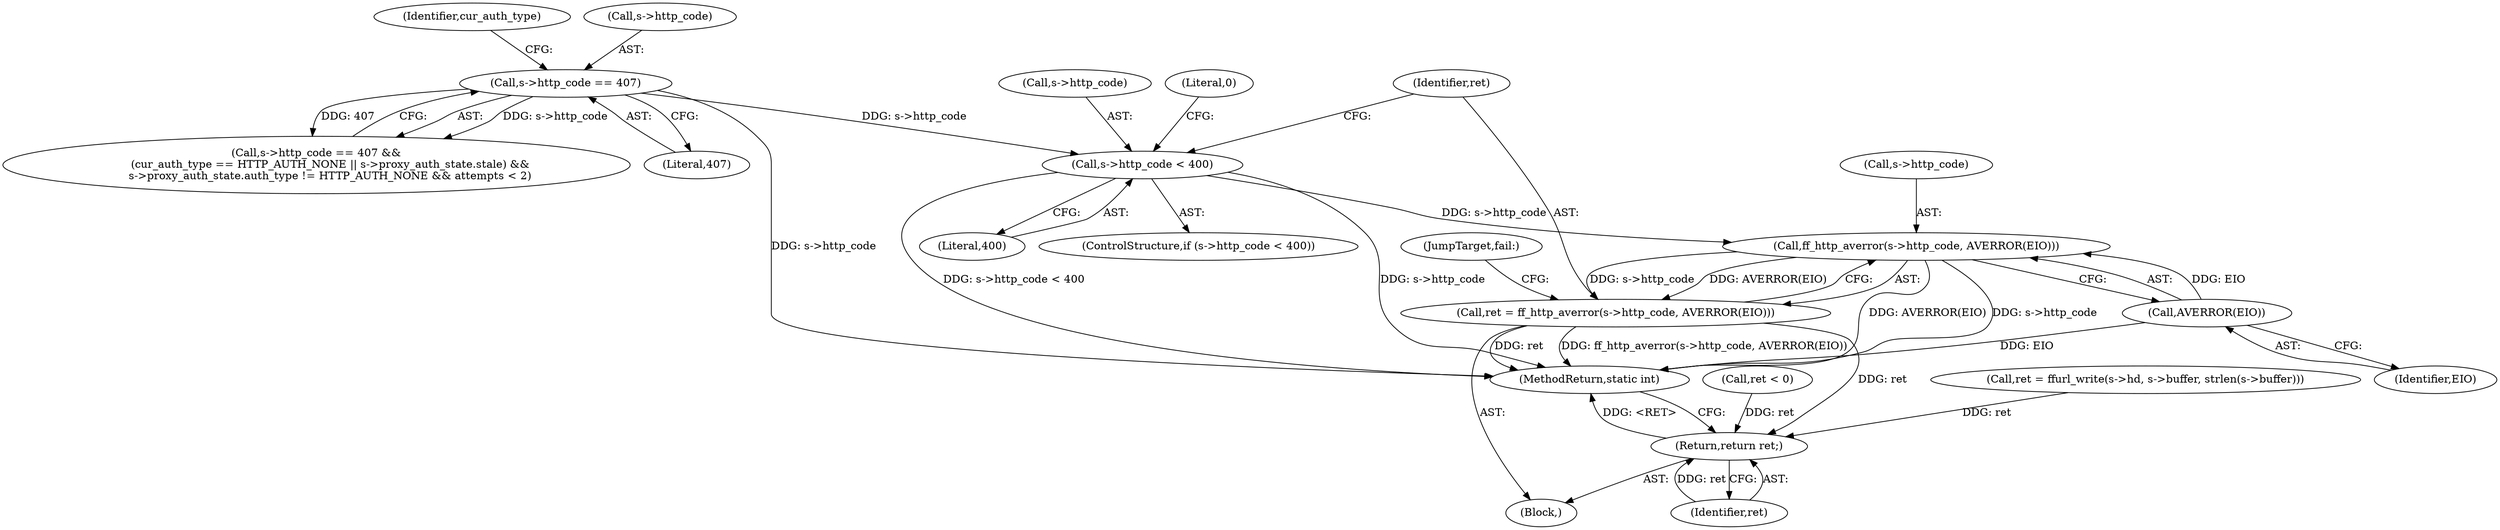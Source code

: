 digraph "0_FFmpeg_2a05c8f813de6f2278827734bf8102291e7484aa_2@pointer" {
"1000357" [label="(Call,ff_http_averror(s->http_code, AVERROR(EIO)))"];
"1000348" [label="(Call,s->http_code < 400)"];
"1000314" [label="(Call,s->http_code == 407)"];
"1000361" [label="(Call,AVERROR(EIO))"];
"1000355" [label="(Call,ret = ff_http_averror(s->http_code, AVERROR(EIO)))"];
"1000366" [label="(Return,return ret;)"];
"1000368" [label="(MethodReturn,static int)"];
"1000352" [label="(Literal,400)"];
"1000252" [label="(Call,ret = ffurl_write(s->hd, s->buffer, strlen(s->buffer)))"];
"1000361" [label="(Call,AVERROR(EIO))"];
"1000349" [label="(Call,s->http_code)"];
"1000347" [label="(ControlStructure,if (s->http_code < 400))"];
"1000357" [label="(Call,ff_http_averror(s->http_code, AVERROR(EIO)))"];
"1000306" [label="(Call,ret < 0)"];
"1000348" [label="(Call,s->http_code < 400)"];
"1000322" [label="(Identifier,cur_auth_type)"];
"1000315" [label="(Call,s->http_code)"];
"1000356" [label="(Identifier,ret)"];
"1000354" [label="(Literal,0)"];
"1000318" [label="(Literal,407)"];
"1000362" [label="(Identifier,EIO)"];
"1000363" [label="(JumpTarget,fail:)"];
"1000314" [label="(Call,s->http_code == 407)"];
"1000355" [label="(Call,ret = ff_http_averror(s->http_code, AVERROR(EIO)))"];
"1000105" [label="(Block,)"];
"1000313" [label="(Call,s->http_code == 407 &&\n        (cur_auth_type == HTTP_AUTH_NONE || s->proxy_auth_state.stale) &&\n        s->proxy_auth_state.auth_type != HTTP_AUTH_NONE && attempts < 2)"];
"1000367" [label="(Identifier,ret)"];
"1000366" [label="(Return,return ret;)"];
"1000358" [label="(Call,s->http_code)"];
"1000357" -> "1000355"  [label="AST: "];
"1000357" -> "1000361"  [label="CFG: "];
"1000358" -> "1000357"  [label="AST: "];
"1000361" -> "1000357"  [label="AST: "];
"1000355" -> "1000357"  [label="CFG: "];
"1000357" -> "1000368"  [label="DDG: AVERROR(EIO)"];
"1000357" -> "1000368"  [label="DDG: s->http_code"];
"1000357" -> "1000355"  [label="DDG: s->http_code"];
"1000357" -> "1000355"  [label="DDG: AVERROR(EIO)"];
"1000348" -> "1000357"  [label="DDG: s->http_code"];
"1000361" -> "1000357"  [label="DDG: EIO"];
"1000348" -> "1000347"  [label="AST: "];
"1000348" -> "1000352"  [label="CFG: "];
"1000349" -> "1000348"  [label="AST: "];
"1000352" -> "1000348"  [label="AST: "];
"1000354" -> "1000348"  [label="CFG: "];
"1000356" -> "1000348"  [label="CFG: "];
"1000348" -> "1000368"  [label="DDG: s->http_code"];
"1000348" -> "1000368"  [label="DDG: s->http_code < 400"];
"1000314" -> "1000348"  [label="DDG: s->http_code"];
"1000314" -> "1000313"  [label="AST: "];
"1000314" -> "1000318"  [label="CFG: "];
"1000315" -> "1000314"  [label="AST: "];
"1000318" -> "1000314"  [label="AST: "];
"1000322" -> "1000314"  [label="CFG: "];
"1000313" -> "1000314"  [label="CFG: "];
"1000314" -> "1000368"  [label="DDG: s->http_code"];
"1000314" -> "1000313"  [label="DDG: s->http_code"];
"1000314" -> "1000313"  [label="DDG: 407"];
"1000361" -> "1000362"  [label="CFG: "];
"1000362" -> "1000361"  [label="AST: "];
"1000361" -> "1000368"  [label="DDG: EIO"];
"1000355" -> "1000105"  [label="AST: "];
"1000356" -> "1000355"  [label="AST: "];
"1000363" -> "1000355"  [label="CFG: "];
"1000355" -> "1000368"  [label="DDG: ret"];
"1000355" -> "1000368"  [label="DDG: ff_http_averror(s->http_code, AVERROR(EIO))"];
"1000355" -> "1000366"  [label="DDG: ret"];
"1000366" -> "1000105"  [label="AST: "];
"1000366" -> "1000367"  [label="CFG: "];
"1000367" -> "1000366"  [label="AST: "];
"1000368" -> "1000366"  [label="CFG: "];
"1000366" -> "1000368"  [label="DDG: <RET>"];
"1000367" -> "1000366"  [label="DDG: ret"];
"1000252" -> "1000366"  [label="DDG: ret"];
"1000306" -> "1000366"  [label="DDG: ret"];
}

